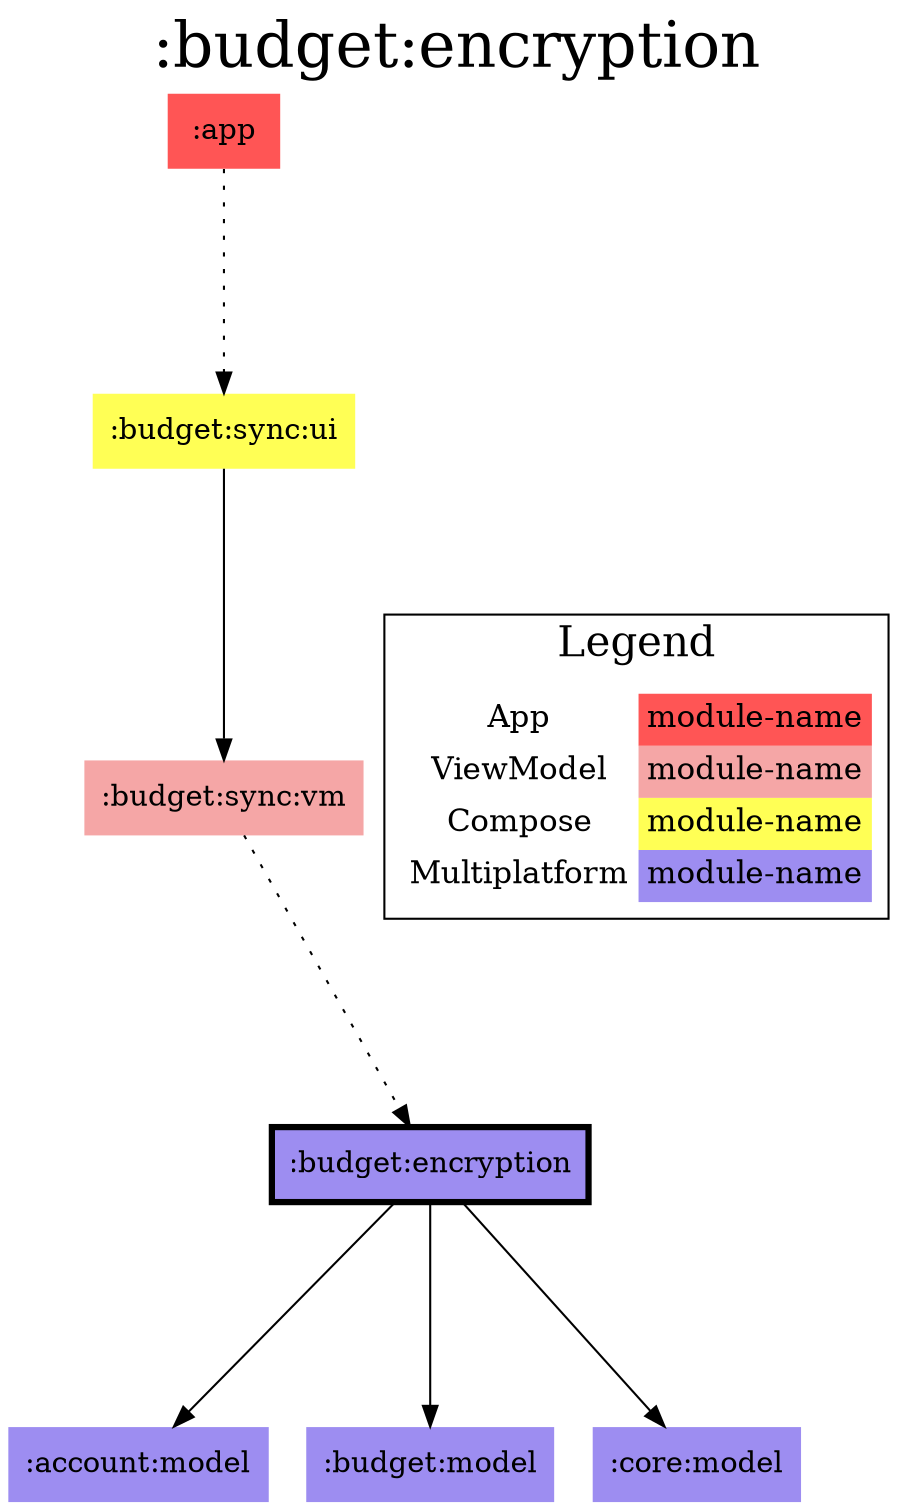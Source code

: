digraph {
edge ["dir"="forward"]
graph ["dpi"="100","label"=":budget:encryption","labelloc"="t","fontsize"="30","ranksep"="1.5","rankdir"="TB"]
node ["style"="filled"]
":account:model" ["fillcolor"="#9D8DF1","shape"="none"]
":app" ["fillcolor"="#FF5555","shape"="none"]
":budget:encryption" ["fillcolor"="#9D8DF1","color"="black","penwidth"="3","shape"="box"]
":budget:model" ["fillcolor"="#9D8DF1","shape"="none"]
":budget:sync:ui" ["fillcolor"="#FFFF55","shape"="none"]
":budget:sync:vm" ["fillcolor"="#F5A6A6","shape"="none"]
":core:model" ["fillcolor"="#9D8DF1","shape"="none"]
{
edge ["dir"="none"]
graph ["rank"="same"]
":budget:encryption"
}
":app" -> ":budget:sync:ui" ["style"="dotted"]
":budget:encryption" -> ":account:model"
":budget:encryption" -> ":budget:model"
":budget:encryption" -> ":core:model"
":budget:sync:ui" -> ":budget:sync:vm"
":budget:sync:vm" -> ":budget:encryption" ["style"="dotted"]
subgraph "cluster_legend" {
edge ["dir"="none"]
graph ["label"="Legend","fontsize"="20"]
"Legend" ["style"="filled","fillcolor"="#FFFFFF","shape"="none","margin"="0","fontsize"="15","label"=<
<TABLE BORDER="0" CELLBORDER="0" CELLSPACING="0" CELLPADDING="4">
<TR><TD>App</TD><TD BGCOLOR="#FF5555">module-name</TD></TR>
<TR><TD>ViewModel</TD><TD BGCOLOR="#F5A6A6">module-name</TD></TR>
<TR><TD>Compose</TD><TD BGCOLOR="#FFFF55">module-name</TD></TR>
<TR><TD>Multiplatform</TD><TD BGCOLOR="#9D8DF1">module-name</TD></TR>
</TABLE>
>]
} -> ":budget:encryption" ["style"="invis"]
}
